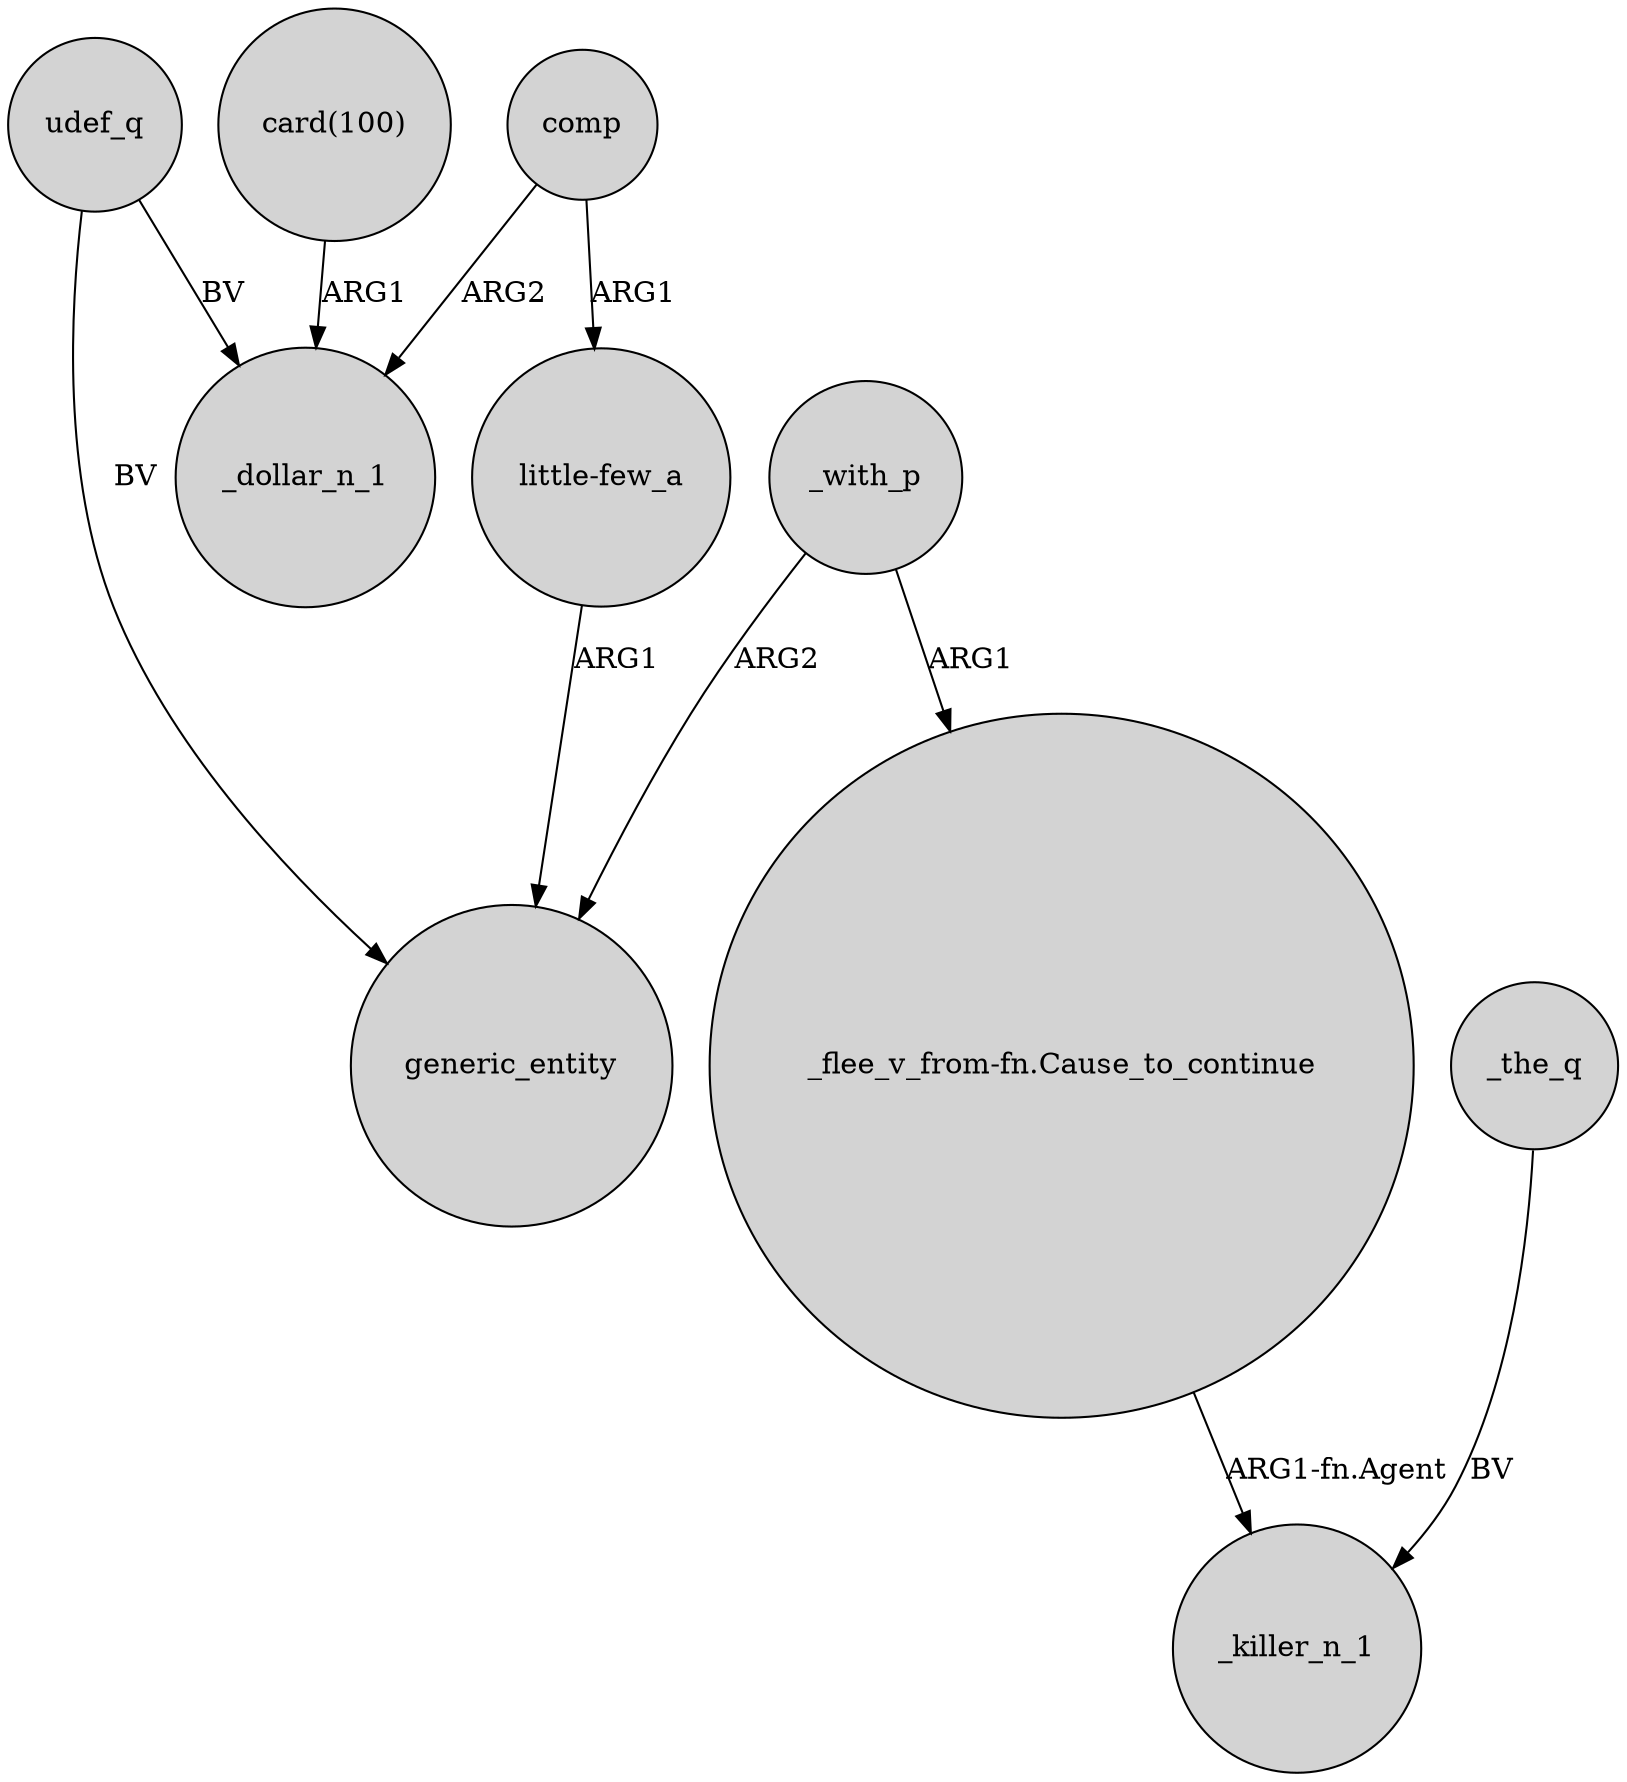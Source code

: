 digraph {
	node [shape=circle style=filled]
	"card(100)" -> _dollar_n_1 [label=ARG1]
	udef_q -> _dollar_n_1 [label=BV]
	comp -> _dollar_n_1 [label=ARG2]
	udef_q -> generic_entity [label=BV]
	_the_q -> _killer_n_1 [label=BV]
	_with_p -> generic_entity [label=ARG2]
	"little-few_a" -> generic_entity [label=ARG1]
	_with_p -> "_flee_v_from-fn.Cause_to_continue" [label=ARG1]
	"_flee_v_from-fn.Cause_to_continue" -> _killer_n_1 [label="ARG1-fn.Agent"]
	comp -> "little-few_a" [label=ARG1]
}

